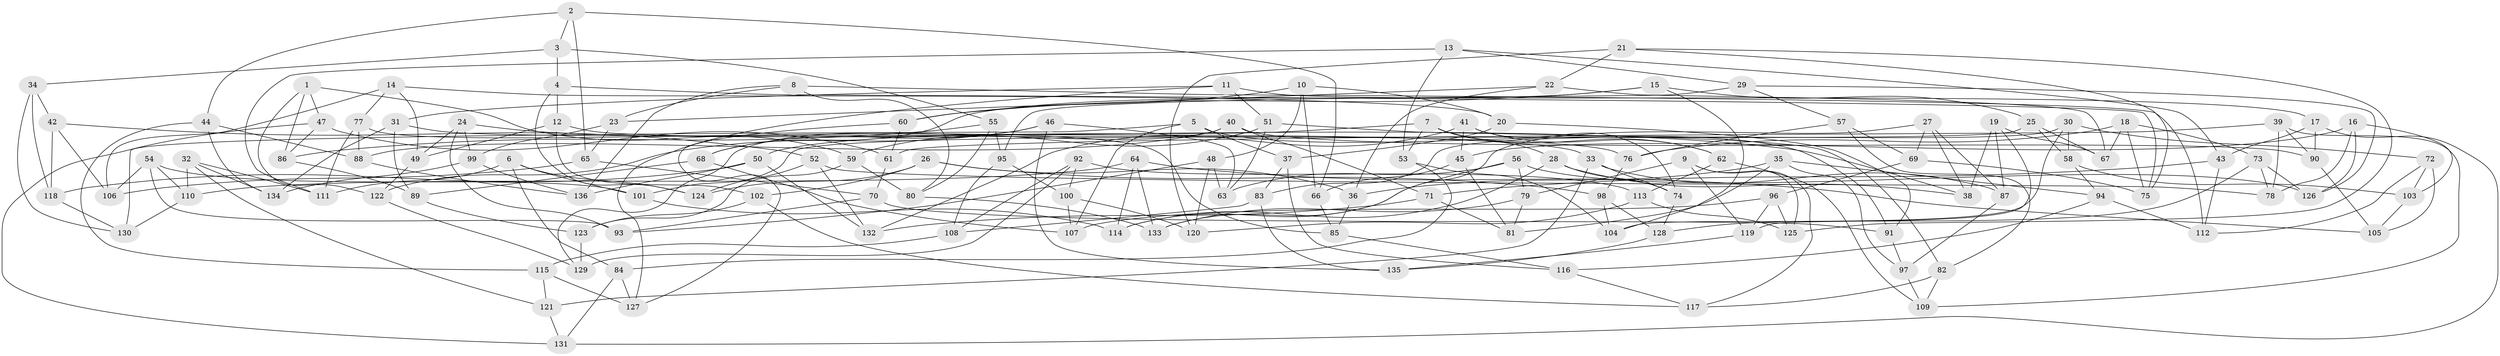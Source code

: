 // coarse degree distribution, {4: 0.7560975609756098, 8: 0.036585365853658534, 3: 0.07317073170731707, 10: 0.04878048780487805, 11: 0.036585365853658534, 9: 0.036585365853658534, 12: 0.012195121951219513}
// Generated by graph-tools (version 1.1) at 2025/53/03/04/25 22:53:58]
// undirected, 136 vertices, 272 edges
graph export_dot {
  node [color=gray90,style=filled];
  1;
  2;
  3;
  4;
  5;
  6;
  7;
  8;
  9;
  10;
  11;
  12;
  13;
  14;
  15;
  16;
  17;
  18;
  19;
  20;
  21;
  22;
  23;
  24;
  25;
  26;
  27;
  28;
  29;
  30;
  31;
  32;
  33;
  34;
  35;
  36;
  37;
  38;
  39;
  40;
  41;
  42;
  43;
  44;
  45;
  46;
  47;
  48;
  49;
  50;
  51;
  52;
  53;
  54;
  55;
  56;
  57;
  58;
  59;
  60;
  61;
  62;
  63;
  64;
  65;
  66;
  67;
  68;
  69;
  70;
  71;
  72;
  73;
  74;
  75;
  76;
  77;
  78;
  79;
  80;
  81;
  82;
  83;
  84;
  85;
  86;
  87;
  88;
  89;
  90;
  91;
  92;
  93;
  94;
  95;
  96;
  97;
  98;
  99;
  100;
  101;
  102;
  103;
  104;
  105;
  106;
  107;
  108;
  109;
  110;
  111;
  112;
  113;
  114;
  115;
  116;
  117;
  118;
  119;
  120;
  121;
  122;
  123;
  124;
  125;
  126;
  127;
  128;
  129;
  130;
  131;
  132;
  133;
  134;
  135;
  136;
  1 -- 47;
  1 -- 122;
  1 -- 59;
  1 -- 86;
  2 -- 66;
  2 -- 44;
  2 -- 3;
  2 -- 65;
  3 -- 34;
  3 -- 4;
  3 -- 55;
  4 -- 75;
  4 -- 124;
  4 -- 12;
  5 -- 91;
  5 -- 130;
  5 -- 107;
  5 -- 37;
  6 -- 111;
  6 -- 124;
  6 -- 101;
  6 -- 84;
  7 -- 28;
  7 -- 53;
  7 -- 50;
  7 -- 62;
  8 -- 112;
  8 -- 80;
  8 -- 23;
  8 -- 136;
  9 -- 125;
  9 -- 119;
  9 -- 117;
  9 -- 79;
  10 -- 60;
  10 -- 48;
  10 -- 66;
  10 -- 20;
  11 -- 17;
  11 -- 31;
  11 -- 51;
  11 -- 127;
  12 -- 76;
  12 -- 49;
  12 -- 102;
  13 -- 111;
  13 -- 43;
  13 -- 29;
  13 -- 53;
  14 -- 106;
  14 -- 49;
  14 -- 20;
  14 -- 77;
  15 -- 60;
  15 -- 104;
  15 -- 68;
  15 -- 25;
  16 -- 126;
  16 -- 78;
  16 -- 45;
  16 -- 103;
  17 -- 90;
  17 -- 43;
  17 -- 131;
  18 -- 75;
  18 -- 73;
  18 -- 76;
  18 -- 67;
  19 -- 67;
  19 -- 119;
  19 -- 87;
  19 -- 38;
  20 -- 37;
  20 -- 91;
  21 -- 125;
  21 -- 75;
  21 -- 22;
  21 -- 120;
  22 -- 36;
  22 -- 67;
  22 -- 23;
  23 -- 99;
  23 -- 65;
  24 -- 38;
  24 -- 49;
  24 -- 99;
  24 -- 93;
  25 -- 101;
  25 -- 67;
  25 -- 58;
  26 -- 102;
  26 -- 98;
  26 -- 36;
  26 -- 124;
  27 -- 87;
  27 -- 133;
  27 -- 38;
  27 -- 69;
  28 -- 114;
  28 -- 38;
  28 -- 74;
  29 -- 95;
  29 -- 57;
  29 -- 126;
  30 -- 104;
  30 -- 72;
  30 -- 58;
  30 -- 83;
  31 -- 134;
  31 -- 33;
  31 -- 89;
  32 -- 134;
  32 -- 121;
  32 -- 111;
  32 -- 110;
  33 -- 74;
  33 -- 87;
  33 -- 121;
  34 -- 118;
  34 -- 130;
  34 -- 42;
  35 -- 97;
  35 -- 81;
  35 -- 94;
  35 -- 36;
  36 -- 85;
  37 -- 83;
  37 -- 116;
  39 -- 109;
  39 -- 78;
  39 -- 61;
  39 -- 90;
  40 -- 129;
  40 -- 88;
  40 -- 90;
  40 -- 71;
  41 -- 74;
  41 -- 45;
  41 -- 62;
  41 -- 132;
  42 -- 106;
  42 -- 52;
  42 -- 118;
  43 -- 71;
  43 -- 112;
  44 -- 115;
  44 -- 88;
  44 -- 134;
  45 -- 81;
  45 -- 66;
  46 -- 68;
  46 -- 63;
  46 -- 122;
  46 -- 135;
  47 -- 131;
  47 -- 86;
  47 -- 61;
  48 -- 93;
  48 -- 120;
  48 -- 63;
  49 -- 122;
  50 -- 136;
  50 -- 132;
  50 -- 118;
  51 -- 82;
  51 -- 63;
  51 -- 59;
  52 -- 78;
  52 -- 132;
  52 -- 124;
  53 -- 104;
  53 -- 84;
  54 -- 101;
  54 -- 106;
  54 -- 93;
  54 -- 110;
  55 -- 86;
  55 -- 80;
  55 -- 95;
  56 -- 79;
  56 -- 63;
  56 -- 126;
  56 -- 114;
  57 -- 82;
  57 -- 69;
  57 -- 76;
  58 -- 94;
  58 -- 103;
  59 -- 123;
  59 -- 80;
  60 -- 127;
  60 -- 61;
  61 -- 70;
  62 -- 113;
  62 -- 109;
  64 -- 114;
  64 -- 110;
  64 -- 105;
  64 -- 133;
  65 -- 106;
  65 -- 70;
  66 -- 85;
  68 -- 89;
  68 -- 107;
  69 -- 75;
  69 -- 96;
  70 -- 91;
  70 -- 93;
  71 -- 132;
  71 -- 81;
  72 -- 103;
  72 -- 105;
  72 -- 112;
  73 -- 78;
  73 -- 128;
  73 -- 126;
  74 -- 128;
  76 -- 98;
  77 -- 88;
  77 -- 111;
  77 -- 85;
  79 -- 81;
  79 -- 133;
  80 -- 133;
  82 -- 109;
  82 -- 117;
  83 -- 135;
  83 -- 108;
  84 -- 127;
  84 -- 131;
  85 -- 116;
  86 -- 89;
  87 -- 97;
  88 -- 136;
  89 -- 123;
  90 -- 105;
  91 -- 97;
  92 -- 108;
  92 -- 100;
  92 -- 113;
  92 -- 129;
  94 -- 112;
  94 -- 116;
  95 -- 108;
  95 -- 100;
  96 -- 125;
  96 -- 107;
  96 -- 119;
  97 -- 109;
  98 -- 104;
  98 -- 128;
  99 -- 134;
  99 -- 136;
  100 -- 107;
  100 -- 120;
  101 -- 114;
  102 -- 117;
  102 -- 123;
  103 -- 105;
  108 -- 115;
  110 -- 130;
  113 -- 125;
  113 -- 120;
  115 -- 127;
  115 -- 121;
  116 -- 117;
  118 -- 130;
  119 -- 135;
  121 -- 131;
  122 -- 129;
  123 -- 129;
  128 -- 135;
}

